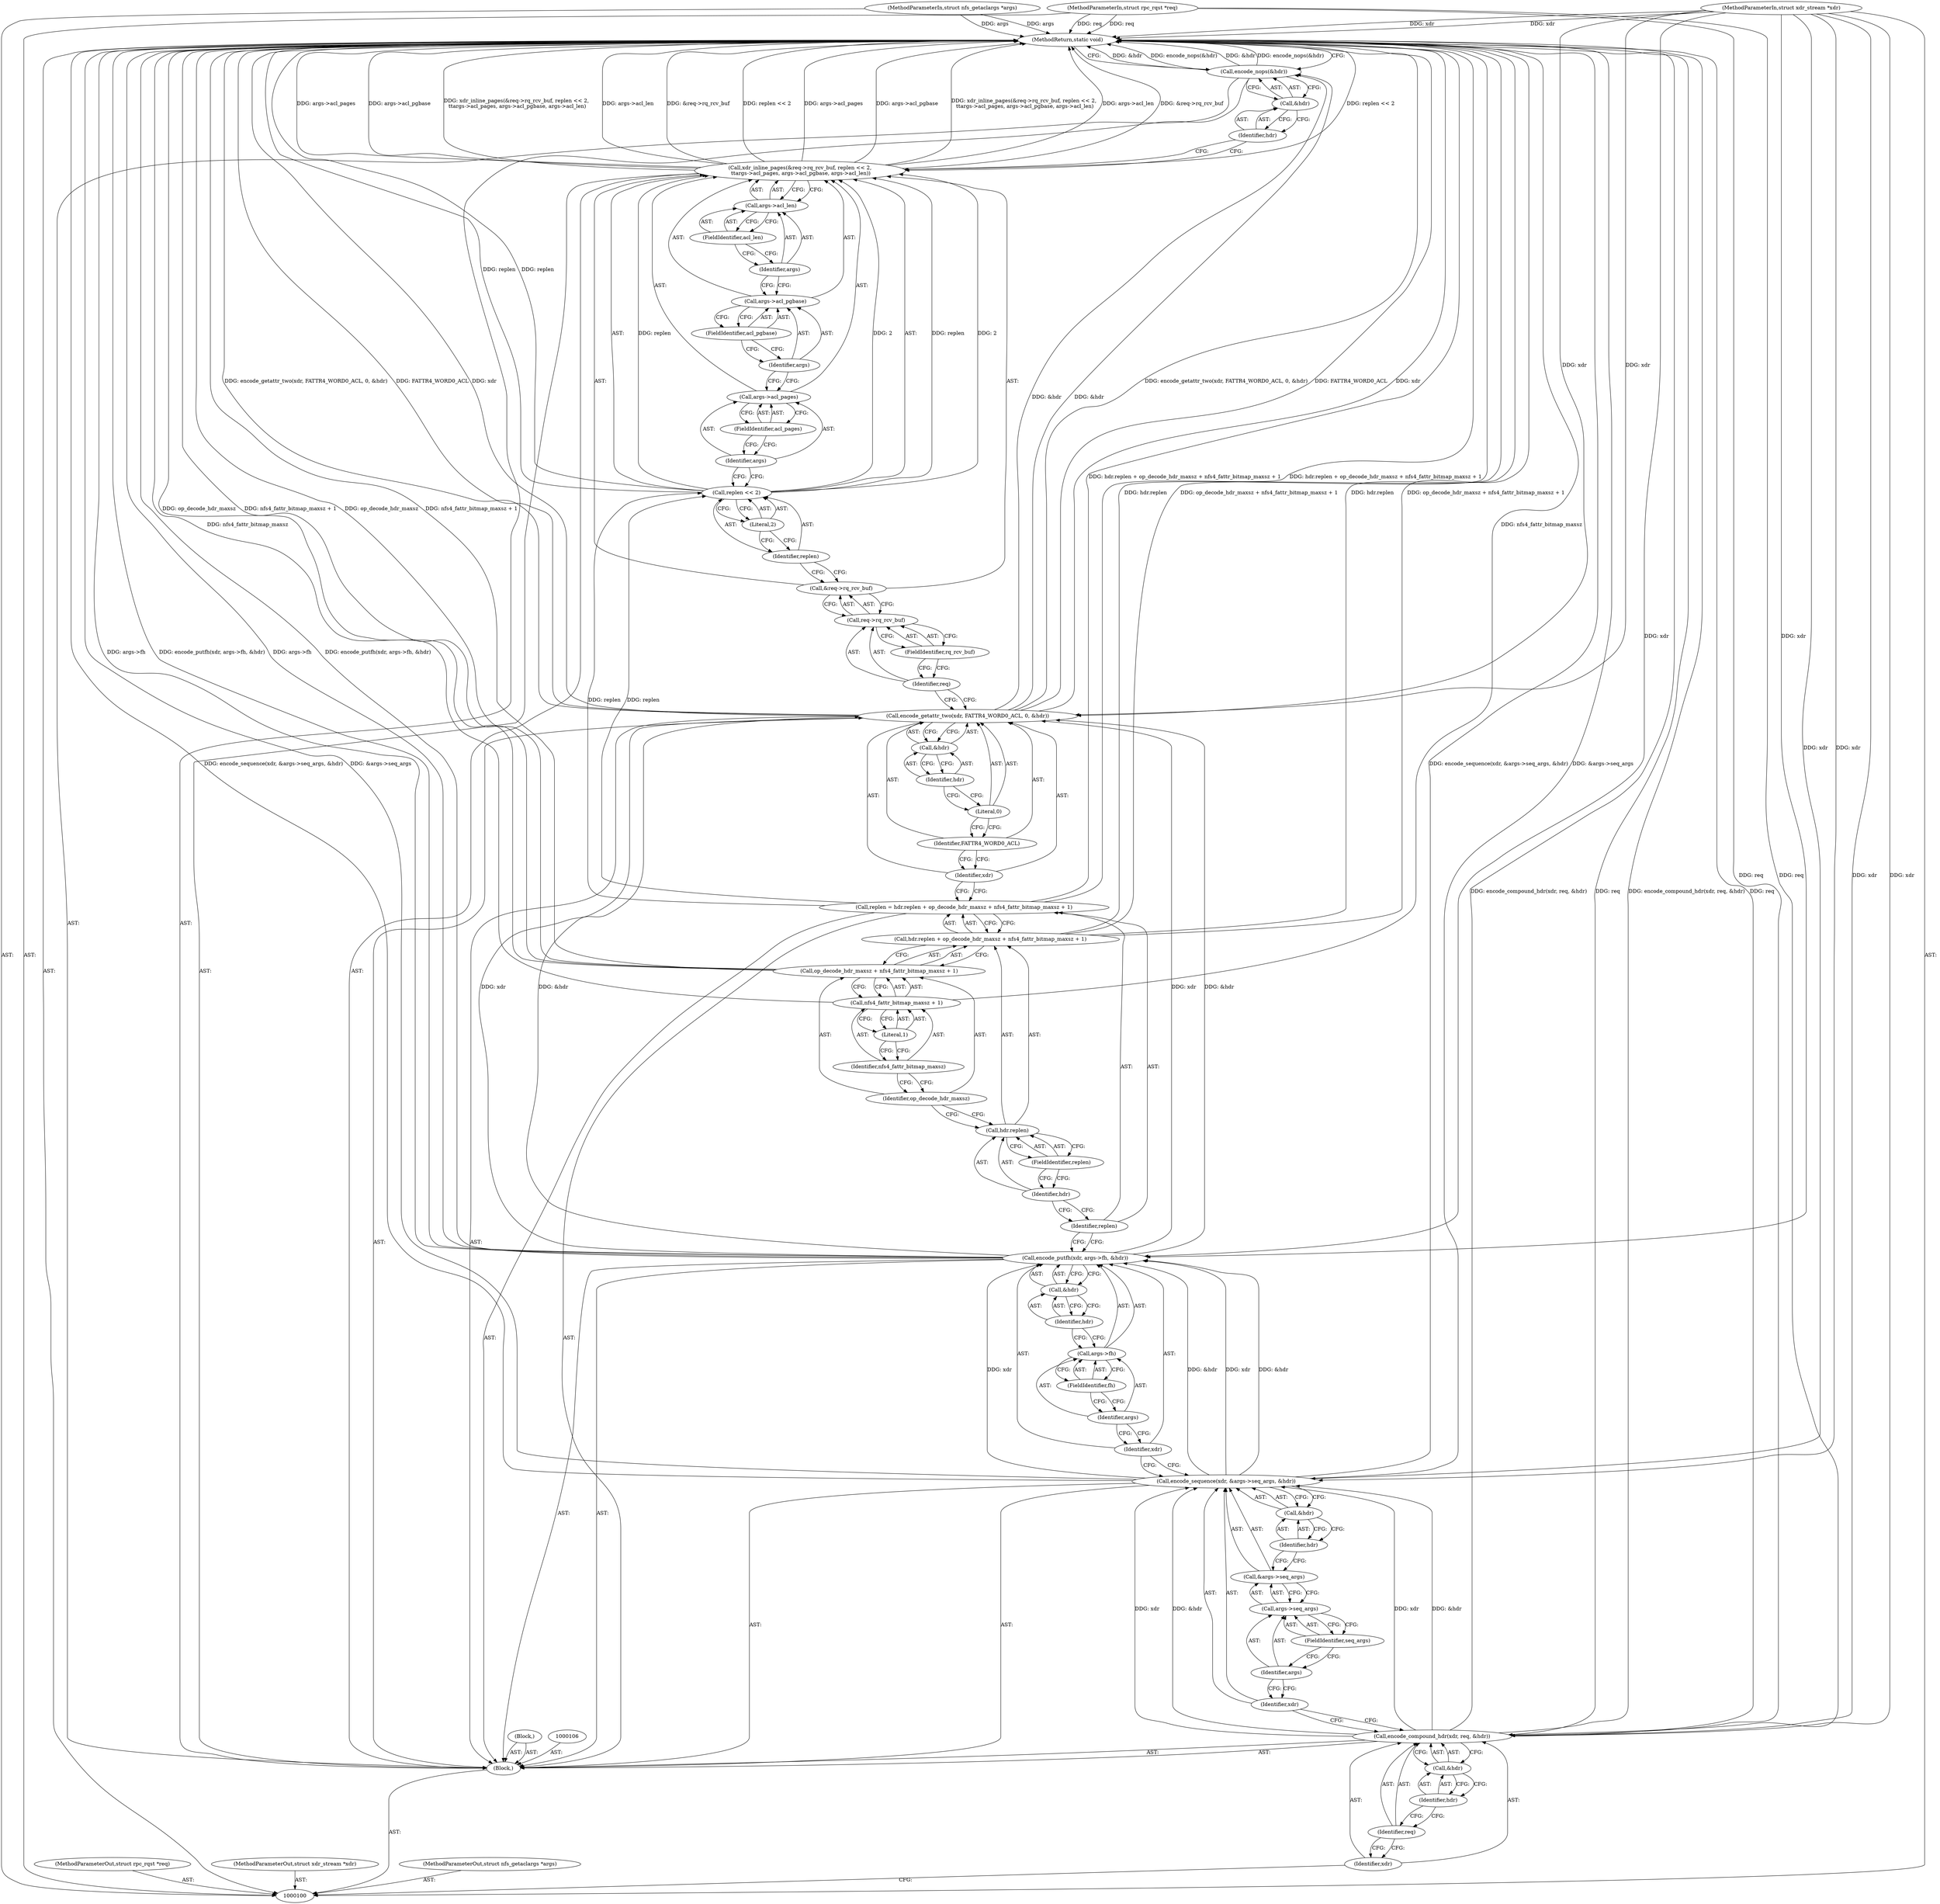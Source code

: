 digraph "1_linux_bf118a342f10dafe44b14451a1392c3254629a1f_4" {
"1000164" [label="(MethodReturn,static void)"];
"1000101" [label="(MethodParameterIn,struct rpc_rqst *req)"];
"1000240" [label="(MethodParameterOut,struct rpc_rqst *req)"];
"1000102" [label="(MethodParameterIn,struct xdr_stream *xdr)"];
"1000241" [label="(MethodParameterOut,struct xdr_stream *xdr)"];
"1000113" [label="(Identifier,xdr)"];
"1000112" [label="(Call,encode_sequence(xdr, &args->seq_args, &hdr))"];
"1000114" [label="(Call,&args->seq_args)"];
"1000115" [label="(Call,args->seq_args)"];
"1000116" [label="(Identifier,args)"];
"1000117" [label="(FieldIdentifier,seq_args)"];
"1000118" [label="(Call,&hdr)"];
"1000119" [label="(Identifier,hdr)"];
"1000121" [label="(Identifier,xdr)"];
"1000120" [label="(Call,encode_putfh(xdr, args->fh, &hdr))"];
"1000122" [label="(Call,args->fh)"];
"1000123" [label="(Identifier,args)"];
"1000124" [label="(FieldIdentifier,fh)"];
"1000125" [label="(Call,&hdr)"];
"1000126" [label="(Identifier,hdr)"];
"1000127" [label="(Call,replen = hdr.replen + op_decode_hdr_maxsz + nfs4_fattr_bitmap_maxsz + 1)"];
"1000128" [label="(Identifier,replen)"];
"1000129" [label="(Call,hdr.replen + op_decode_hdr_maxsz + nfs4_fattr_bitmap_maxsz + 1)"];
"1000130" [label="(Call,hdr.replen)"];
"1000131" [label="(Identifier,hdr)"];
"1000132" [label="(FieldIdentifier,replen)"];
"1000133" [label="(Call,op_decode_hdr_maxsz + nfs4_fattr_bitmap_maxsz + 1)"];
"1000134" [label="(Identifier,op_decode_hdr_maxsz)"];
"1000135" [label="(Call,nfs4_fattr_bitmap_maxsz + 1)"];
"1000136" [label="(Identifier,nfs4_fattr_bitmap_maxsz)"];
"1000137" [label="(Literal,1)"];
"1000138" [label="(Call,encode_getattr_two(xdr, FATTR4_WORD0_ACL, 0, &hdr))"];
"1000139" [label="(Identifier,xdr)"];
"1000140" [label="(Identifier,FATTR4_WORD0_ACL)"];
"1000141" [label="(Literal,0)"];
"1000142" [label="(Call,&hdr)"];
"1000143" [label="(Identifier,hdr)"];
"1000145" [label="(Call,&req->rq_rcv_buf)"];
"1000144" [label="(Call,xdr_inline_pages(&req->rq_rcv_buf, replen << 2,\n \t\targs->acl_pages, args->acl_pgbase, args->acl_len))"];
"1000146" [label="(Call,req->rq_rcv_buf)"];
"1000147" [label="(Identifier,req)"];
"1000148" [label="(FieldIdentifier,rq_rcv_buf)"];
"1000149" [label="(Call,replen << 2)"];
"1000150" [label="(Identifier,replen)"];
"1000151" [label="(Literal,2)"];
"1000155" [label="(Call,args->acl_pgbase)"];
"1000156" [label="(Identifier,args)"];
"1000157" [label="(FieldIdentifier,acl_pgbase)"];
"1000152" [label="(Call,args->acl_pages)"];
"1000153" [label="(Identifier,args)"];
"1000158" [label="(Call,args->acl_len)"];
"1000159" [label="(Identifier,args)"];
"1000160" [label="(FieldIdentifier,acl_len)"];
"1000154" [label="(FieldIdentifier,acl_pages)"];
"1000162" [label="(Call,&hdr)"];
"1000163" [label="(Identifier,hdr)"];
"1000161" [label="(Call,encode_nops(&hdr))"];
"1000103" [label="(MethodParameterIn,struct nfs_getaclargs *args)"];
"1000242" [label="(MethodParameterOut,struct nfs_getaclargs *args)"];
"1000104" [label="(Block,)"];
"1000105" [label="(Block,)"];
"1000107" [label="(Call,encode_compound_hdr(xdr, req, &hdr))"];
"1000108" [label="(Identifier,xdr)"];
"1000109" [label="(Identifier,req)"];
"1000110" [label="(Call,&hdr)"];
"1000111" [label="(Identifier,hdr)"];
"1000164" -> "1000100"  [label="AST: "];
"1000164" -> "1000161"  [label="CFG: "];
"1000129" -> "1000164"  [label="DDG: hdr.replen"];
"1000129" -> "1000164"  [label="DDG: op_decode_hdr_maxsz + nfs4_fattr_bitmap_maxsz + 1"];
"1000107" -> "1000164"  [label="DDG: encode_compound_hdr(xdr, req, &hdr)"];
"1000107" -> "1000164"  [label="DDG: req"];
"1000112" -> "1000164"  [label="DDG: &args->seq_args"];
"1000112" -> "1000164"  [label="DDG: encode_sequence(xdr, &args->seq_args, &hdr)"];
"1000138" -> "1000164"  [label="DDG: xdr"];
"1000138" -> "1000164"  [label="DDG: encode_getattr_two(xdr, FATTR4_WORD0_ACL, 0, &hdr)"];
"1000138" -> "1000164"  [label="DDG: FATTR4_WORD0_ACL"];
"1000144" -> "1000164"  [label="DDG: replen << 2"];
"1000144" -> "1000164"  [label="DDG: args->acl_pages"];
"1000144" -> "1000164"  [label="DDG: args->acl_pgbase"];
"1000144" -> "1000164"  [label="DDG: xdr_inline_pages(&req->rq_rcv_buf, replen << 2,\n \t\targs->acl_pages, args->acl_pgbase, args->acl_len)"];
"1000144" -> "1000164"  [label="DDG: args->acl_len"];
"1000144" -> "1000164"  [label="DDG: &req->rq_rcv_buf"];
"1000149" -> "1000164"  [label="DDG: replen"];
"1000161" -> "1000164"  [label="DDG: &hdr"];
"1000161" -> "1000164"  [label="DDG: encode_nops(&hdr)"];
"1000127" -> "1000164"  [label="DDG: hdr.replen + op_decode_hdr_maxsz + nfs4_fattr_bitmap_maxsz + 1"];
"1000133" -> "1000164"  [label="DDG: op_decode_hdr_maxsz"];
"1000133" -> "1000164"  [label="DDG: nfs4_fattr_bitmap_maxsz + 1"];
"1000103" -> "1000164"  [label="DDG: args"];
"1000102" -> "1000164"  [label="DDG: xdr"];
"1000101" -> "1000164"  [label="DDG: req"];
"1000120" -> "1000164"  [label="DDG: encode_putfh(xdr, args->fh, &hdr)"];
"1000120" -> "1000164"  [label="DDG: args->fh"];
"1000135" -> "1000164"  [label="DDG: nfs4_fattr_bitmap_maxsz"];
"1000101" -> "1000100"  [label="AST: "];
"1000101" -> "1000164"  [label="DDG: req"];
"1000101" -> "1000107"  [label="DDG: req"];
"1000240" -> "1000100"  [label="AST: "];
"1000102" -> "1000100"  [label="AST: "];
"1000102" -> "1000164"  [label="DDG: xdr"];
"1000102" -> "1000107"  [label="DDG: xdr"];
"1000102" -> "1000112"  [label="DDG: xdr"];
"1000102" -> "1000120"  [label="DDG: xdr"];
"1000102" -> "1000138"  [label="DDG: xdr"];
"1000241" -> "1000100"  [label="AST: "];
"1000113" -> "1000112"  [label="AST: "];
"1000113" -> "1000107"  [label="CFG: "];
"1000116" -> "1000113"  [label="CFG: "];
"1000112" -> "1000104"  [label="AST: "];
"1000112" -> "1000118"  [label="CFG: "];
"1000113" -> "1000112"  [label="AST: "];
"1000114" -> "1000112"  [label="AST: "];
"1000118" -> "1000112"  [label="AST: "];
"1000121" -> "1000112"  [label="CFG: "];
"1000112" -> "1000164"  [label="DDG: &args->seq_args"];
"1000112" -> "1000164"  [label="DDG: encode_sequence(xdr, &args->seq_args, &hdr)"];
"1000107" -> "1000112"  [label="DDG: xdr"];
"1000107" -> "1000112"  [label="DDG: &hdr"];
"1000102" -> "1000112"  [label="DDG: xdr"];
"1000112" -> "1000120"  [label="DDG: xdr"];
"1000112" -> "1000120"  [label="DDG: &hdr"];
"1000114" -> "1000112"  [label="AST: "];
"1000114" -> "1000115"  [label="CFG: "];
"1000115" -> "1000114"  [label="AST: "];
"1000119" -> "1000114"  [label="CFG: "];
"1000115" -> "1000114"  [label="AST: "];
"1000115" -> "1000117"  [label="CFG: "];
"1000116" -> "1000115"  [label="AST: "];
"1000117" -> "1000115"  [label="AST: "];
"1000114" -> "1000115"  [label="CFG: "];
"1000116" -> "1000115"  [label="AST: "];
"1000116" -> "1000113"  [label="CFG: "];
"1000117" -> "1000116"  [label="CFG: "];
"1000117" -> "1000115"  [label="AST: "];
"1000117" -> "1000116"  [label="CFG: "];
"1000115" -> "1000117"  [label="CFG: "];
"1000118" -> "1000112"  [label="AST: "];
"1000118" -> "1000119"  [label="CFG: "];
"1000119" -> "1000118"  [label="AST: "];
"1000112" -> "1000118"  [label="CFG: "];
"1000119" -> "1000118"  [label="AST: "];
"1000119" -> "1000114"  [label="CFG: "];
"1000118" -> "1000119"  [label="CFG: "];
"1000121" -> "1000120"  [label="AST: "];
"1000121" -> "1000112"  [label="CFG: "];
"1000123" -> "1000121"  [label="CFG: "];
"1000120" -> "1000104"  [label="AST: "];
"1000120" -> "1000125"  [label="CFG: "];
"1000121" -> "1000120"  [label="AST: "];
"1000122" -> "1000120"  [label="AST: "];
"1000125" -> "1000120"  [label="AST: "];
"1000128" -> "1000120"  [label="CFG: "];
"1000120" -> "1000164"  [label="DDG: encode_putfh(xdr, args->fh, &hdr)"];
"1000120" -> "1000164"  [label="DDG: args->fh"];
"1000112" -> "1000120"  [label="DDG: xdr"];
"1000112" -> "1000120"  [label="DDG: &hdr"];
"1000102" -> "1000120"  [label="DDG: xdr"];
"1000120" -> "1000138"  [label="DDG: xdr"];
"1000120" -> "1000138"  [label="DDG: &hdr"];
"1000122" -> "1000120"  [label="AST: "];
"1000122" -> "1000124"  [label="CFG: "];
"1000123" -> "1000122"  [label="AST: "];
"1000124" -> "1000122"  [label="AST: "];
"1000126" -> "1000122"  [label="CFG: "];
"1000123" -> "1000122"  [label="AST: "];
"1000123" -> "1000121"  [label="CFG: "];
"1000124" -> "1000123"  [label="CFG: "];
"1000124" -> "1000122"  [label="AST: "];
"1000124" -> "1000123"  [label="CFG: "];
"1000122" -> "1000124"  [label="CFG: "];
"1000125" -> "1000120"  [label="AST: "];
"1000125" -> "1000126"  [label="CFG: "];
"1000126" -> "1000125"  [label="AST: "];
"1000120" -> "1000125"  [label="CFG: "];
"1000126" -> "1000125"  [label="AST: "];
"1000126" -> "1000122"  [label="CFG: "];
"1000125" -> "1000126"  [label="CFG: "];
"1000127" -> "1000104"  [label="AST: "];
"1000127" -> "1000129"  [label="CFG: "];
"1000128" -> "1000127"  [label="AST: "];
"1000129" -> "1000127"  [label="AST: "];
"1000139" -> "1000127"  [label="CFG: "];
"1000127" -> "1000164"  [label="DDG: hdr.replen + op_decode_hdr_maxsz + nfs4_fattr_bitmap_maxsz + 1"];
"1000127" -> "1000149"  [label="DDG: replen"];
"1000128" -> "1000127"  [label="AST: "];
"1000128" -> "1000120"  [label="CFG: "];
"1000131" -> "1000128"  [label="CFG: "];
"1000129" -> "1000127"  [label="AST: "];
"1000129" -> "1000133"  [label="CFG: "];
"1000130" -> "1000129"  [label="AST: "];
"1000133" -> "1000129"  [label="AST: "];
"1000127" -> "1000129"  [label="CFG: "];
"1000129" -> "1000164"  [label="DDG: hdr.replen"];
"1000129" -> "1000164"  [label="DDG: op_decode_hdr_maxsz + nfs4_fattr_bitmap_maxsz + 1"];
"1000130" -> "1000129"  [label="AST: "];
"1000130" -> "1000132"  [label="CFG: "];
"1000131" -> "1000130"  [label="AST: "];
"1000132" -> "1000130"  [label="AST: "];
"1000134" -> "1000130"  [label="CFG: "];
"1000131" -> "1000130"  [label="AST: "];
"1000131" -> "1000128"  [label="CFG: "];
"1000132" -> "1000131"  [label="CFG: "];
"1000132" -> "1000130"  [label="AST: "];
"1000132" -> "1000131"  [label="CFG: "];
"1000130" -> "1000132"  [label="CFG: "];
"1000133" -> "1000129"  [label="AST: "];
"1000133" -> "1000135"  [label="CFG: "];
"1000134" -> "1000133"  [label="AST: "];
"1000135" -> "1000133"  [label="AST: "];
"1000129" -> "1000133"  [label="CFG: "];
"1000133" -> "1000164"  [label="DDG: op_decode_hdr_maxsz"];
"1000133" -> "1000164"  [label="DDG: nfs4_fattr_bitmap_maxsz + 1"];
"1000134" -> "1000133"  [label="AST: "];
"1000134" -> "1000130"  [label="CFG: "];
"1000136" -> "1000134"  [label="CFG: "];
"1000135" -> "1000133"  [label="AST: "];
"1000135" -> "1000137"  [label="CFG: "];
"1000136" -> "1000135"  [label="AST: "];
"1000137" -> "1000135"  [label="AST: "];
"1000133" -> "1000135"  [label="CFG: "];
"1000135" -> "1000164"  [label="DDG: nfs4_fattr_bitmap_maxsz"];
"1000136" -> "1000135"  [label="AST: "];
"1000136" -> "1000134"  [label="CFG: "];
"1000137" -> "1000136"  [label="CFG: "];
"1000137" -> "1000135"  [label="AST: "];
"1000137" -> "1000136"  [label="CFG: "];
"1000135" -> "1000137"  [label="CFG: "];
"1000138" -> "1000104"  [label="AST: "];
"1000138" -> "1000142"  [label="CFG: "];
"1000139" -> "1000138"  [label="AST: "];
"1000140" -> "1000138"  [label="AST: "];
"1000141" -> "1000138"  [label="AST: "];
"1000142" -> "1000138"  [label="AST: "];
"1000147" -> "1000138"  [label="CFG: "];
"1000138" -> "1000164"  [label="DDG: xdr"];
"1000138" -> "1000164"  [label="DDG: encode_getattr_two(xdr, FATTR4_WORD0_ACL, 0, &hdr)"];
"1000138" -> "1000164"  [label="DDG: FATTR4_WORD0_ACL"];
"1000120" -> "1000138"  [label="DDG: xdr"];
"1000120" -> "1000138"  [label="DDG: &hdr"];
"1000102" -> "1000138"  [label="DDG: xdr"];
"1000138" -> "1000161"  [label="DDG: &hdr"];
"1000139" -> "1000138"  [label="AST: "];
"1000139" -> "1000127"  [label="CFG: "];
"1000140" -> "1000139"  [label="CFG: "];
"1000140" -> "1000138"  [label="AST: "];
"1000140" -> "1000139"  [label="CFG: "];
"1000141" -> "1000140"  [label="CFG: "];
"1000141" -> "1000138"  [label="AST: "];
"1000141" -> "1000140"  [label="CFG: "];
"1000143" -> "1000141"  [label="CFG: "];
"1000142" -> "1000138"  [label="AST: "];
"1000142" -> "1000143"  [label="CFG: "];
"1000143" -> "1000142"  [label="AST: "];
"1000138" -> "1000142"  [label="CFG: "];
"1000143" -> "1000142"  [label="AST: "];
"1000143" -> "1000141"  [label="CFG: "];
"1000142" -> "1000143"  [label="CFG: "];
"1000145" -> "1000144"  [label="AST: "];
"1000145" -> "1000146"  [label="CFG: "];
"1000146" -> "1000145"  [label="AST: "];
"1000150" -> "1000145"  [label="CFG: "];
"1000144" -> "1000104"  [label="AST: "];
"1000144" -> "1000158"  [label="CFG: "];
"1000145" -> "1000144"  [label="AST: "];
"1000149" -> "1000144"  [label="AST: "];
"1000152" -> "1000144"  [label="AST: "];
"1000155" -> "1000144"  [label="AST: "];
"1000158" -> "1000144"  [label="AST: "];
"1000163" -> "1000144"  [label="CFG: "];
"1000144" -> "1000164"  [label="DDG: replen << 2"];
"1000144" -> "1000164"  [label="DDG: args->acl_pages"];
"1000144" -> "1000164"  [label="DDG: args->acl_pgbase"];
"1000144" -> "1000164"  [label="DDG: xdr_inline_pages(&req->rq_rcv_buf, replen << 2,\n \t\targs->acl_pages, args->acl_pgbase, args->acl_len)"];
"1000144" -> "1000164"  [label="DDG: args->acl_len"];
"1000144" -> "1000164"  [label="DDG: &req->rq_rcv_buf"];
"1000149" -> "1000144"  [label="DDG: replen"];
"1000149" -> "1000144"  [label="DDG: 2"];
"1000146" -> "1000145"  [label="AST: "];
"1000146" -> "1000148"  [label="CFG: "];
"1000147" -> "1000146"  [label="AST: "];
"1000148" -> "1000146"  [label="AST: "];
"1000145" -> "1000146"  [label="CFG: "];
"1000147" -> "1000146"  [label="AST: "];
"1000147" -> "1000138"  [label="CFG: "];
"1000148" -> "1000147"  [label="CFG: "];
"1000148" -> "1000146"  [label="AST: "];
"1000148" -> "1000147"  [label="CFG: "];
"1000146" -> "1000148"  [label="CFG: "];
"1000149" -> "1000144"  [label="AST: "];
"1000149" -> "1000151"  [label="CFG: "];
"1000150" -> "1000149"  [label="AST: "];
"1000151" -> "1000149"  [label="AST: "];
"1000153" -> "1000149"  [label="CFG: "];
"1000149" -> "1000164"  [label="DDG: replen"];
"1000149" -> "1000144"  [label="DDG: replen"];
"1000149" -> "1000144"  [label="DDG: 2"];
"1000127" -> "1000149"  [label="DDG: replen"];
"1000150" -> "1000149"  [label="AST: "];
"1000150" -> "1000145"  [label="CFG: "];
"1000151" -> "1000150"  [label="CFG: "];
"1000151" -> "1000149"  [label="AST: "];
"1000151" -> "1000150"  [label="CFG: "];
"1000149" -> "1000151"  [label="CFG: "];
"1000155" -> "1000144"  [label="AST: "];
"1000155" -> "1000157"  [label="CFG: "];
"1000156" -> "1000155"  [label="AST: "];
"1000157" -> "1000155"  [label="AST: "];
"1000159" -> "1000155"  [label="CFG: "];
"1000156" -> "1000155"  [label="AST: "];
"1000156" -> "1000152"  [label="CFG: "];
"1000157" -> "1000156"  [label="CFG: "];
"1000157" -> "1000155"  [label="AST: "];
"1000157" -> "1000156"  [label="CFG: "];
"1000155" -> "1000157"  [label="CFG: "];
"1000152" -> "1000144"  [label="AST: "];
"1000152" -> "1000154"  [label="CFG: "];
"1000153" -> "1000152"  [label="AST: "];
"1000154" -> "1000152"  [label="AST: "];
"1000156" -> "1000152"  [label="CFG: "];
"1000153" -> "1000152"  [label="AST: "];
"1000153" -> "1000149"  [label="CFG: "];
"1000154" -> "1000153"  [label="CFG: "];
"1000158" -> "1000144"  [label="AST: "];
"1000158" -> "1000160"  [label="CFG: "];
"1000159" -> "1000158"  [label="AST: "];
"1000160" -> "1000158"  [label="AST: "];
"1000144" -> "1000158"  [label="CFG: "];
"1000159" -> "1000158"  [label="AST: "];
"1000159" -> "1000155"  [label="CFG: "];
"1000160" -> "1000159"  [label="CFG: "];
"1000160" -> "1000158"  [label="AST: "];
"1000160" -> "1000159"  [label="CFG: "];
"1000158" -> "1000160"  [label="CFG: "];
"1000154" -> "1000152"  [label="AST: "];
"1000154" -> "1000153"  [label="CFG: "];
"1000152" -> "1000154"  [label="CFG: "];
"1000162" -> "1000161"  [label="AST: "];
"1000162" -> "1000163"  [label="CFG: "];
"1000163" -> "1000162"  [label="AST: "];
"1000161" -> "1000162"  [label="CFG: "];
"1000163" -> "1000162"  [label="AST: "];
"1000163" -> "1000144"  [label="CFG: "];
"1000162" -> "1000163"  [label="CFG: "];
"1000161" -> "1000104"  [label="AST: "];
"1000161" -> "1000162"  [label="CFG: "];
"1000162" -> "1000161"  [label="AST: "];
"1000164" -> "1000161"  [label="CFG: "];
"1000161" -> "1000164"  [label="DDG: &hdr"];
"1000161" -> "1000164"  [label="DDG: encode_nops(&hdr)"];
"1000138" -> "1000161"  [label="DDG: &hdr"];
"1000103" -> "1000100"  [label="AST: "];
"1000103" -> "1000164"  [label="DDG: args"];
"1000242" -> "1000100"  [label="AST: "];
"1000104" -> "1000100"  [label="AST: "];
"1000105" -> "1000104"  [label="AST: "];
"1000106" -> "1000104"  [label="AST: "];
"1000107" -> "1000104"  [label="AST: "];
"1000112" -> "1000104"  [label="AST: "];
"1000120" -> "1000104"  [label="AST: "];
"1000127" -> "1000104"  [label="AST: "];
"1000138" -> "1000104"  [label="AST: "];
"1000144" -> "1000104"  [label="AST: "];
"1000161" -> "1000104"  [label="AST: "];
"1000105" -> "1000104"  [label="AST: "];
"1000107" -> "1000104"  [label="AST: "];
"1000107" -> "1000110"  [label="CFG: "];
"1000108" -> "1000107"  [label="AST: "];
"1000109" -> "1000107"  [label="AST: "];
"1000110" -> "1000107"  [label="AST: "];
"1000113" -> "1000107"  [label="CFG: "];
"1000107" -> "1000164"  [label="DDG: encode_compound_hdr(xdr, req, &hdr)"];
"1000107" -> "1000164"  [label="DDG: req"];
"1000102" -> "1000107"  [label="DDG: xdr"];
"1000101" -> "1000107"  [label="DDG: req"];
"1000107" -> "1000112"  [label="DDG: xdr"];
"1000107" -> "1000112"  [label="DDG: &hdr"];
"1000108" -> "1000107"  [label="AST: "];
"1000108" -> "1000100"  [label="CFG: "];
"1000109" -> "1000108"  [label="CFG: "];
"1000109" -> "1000107"  [label="AST: "];
"1000109" -> "1000108"  [label="CFG: "];
"1000111" -> "1000109"  [label="CFG: "];
"1000110" -> "1000107"  [label="AST: "];
"1000110" -> "1000111"  [label="CFG: "];
"1000111" -> "1000110"  [label="AST: "];
"1000107" -> "1000110"  [label="CFG: "];
"1000111" -> "1000110"  [label="AST: "];
"1000111" -> "1000109"  [label="CFG: "];
"1000110" -> "1000111"  [label="CFG: "];
}
